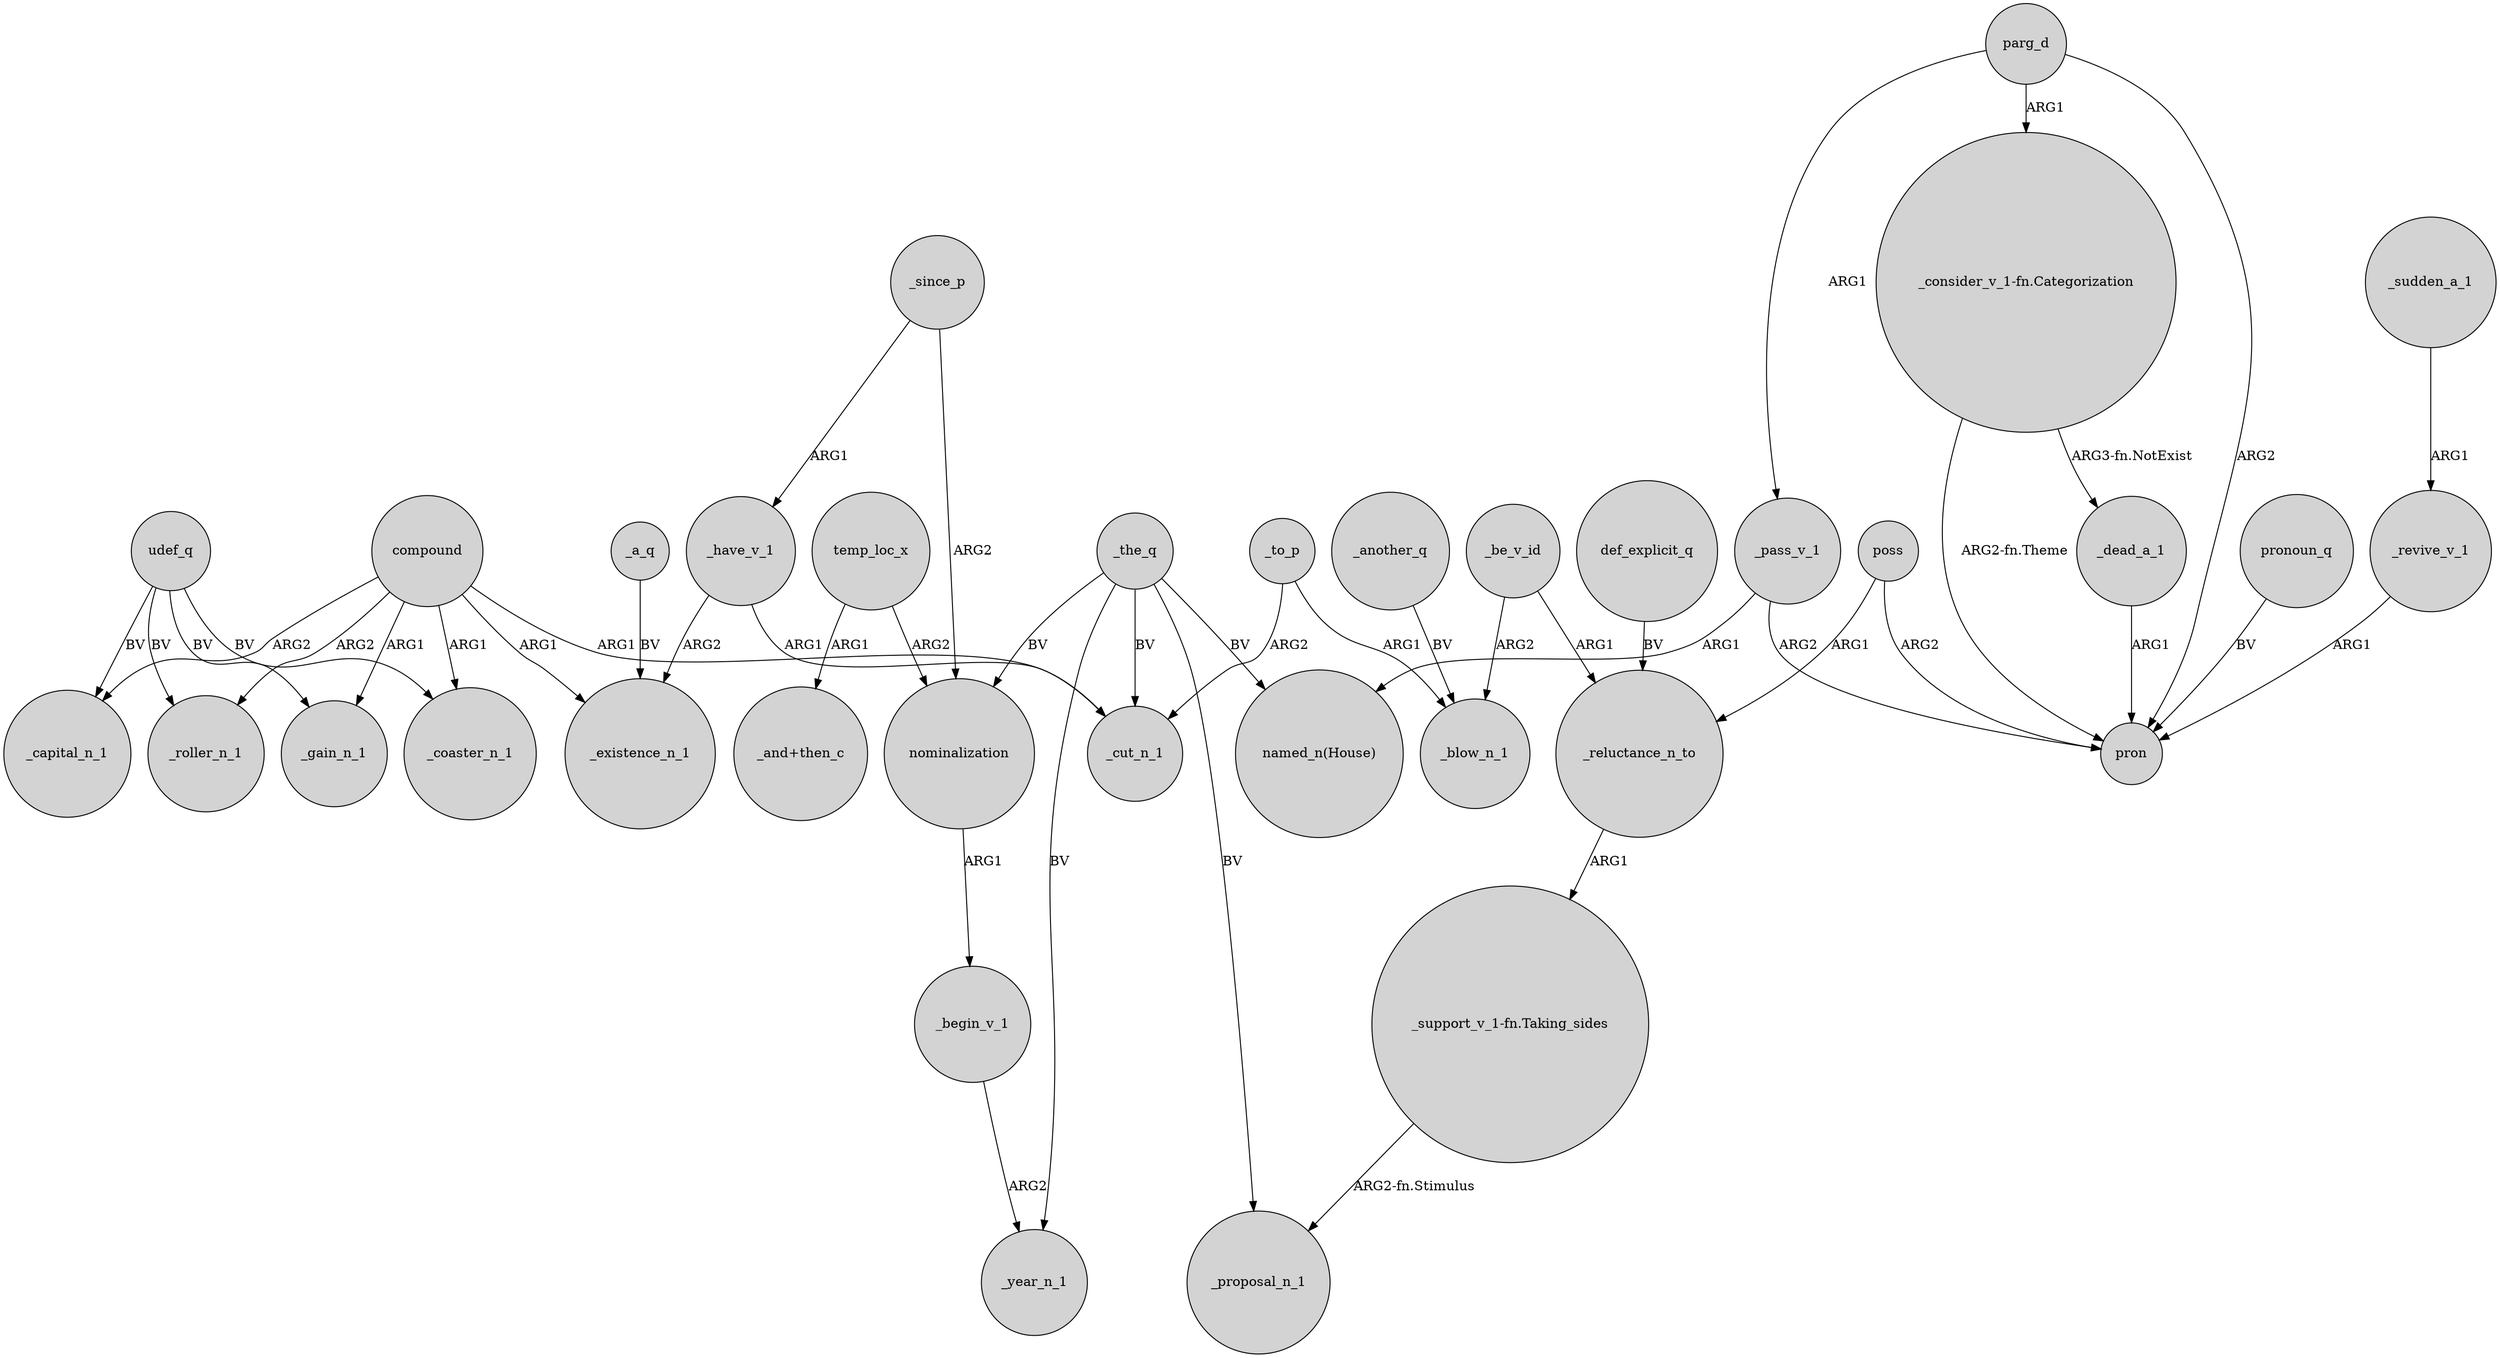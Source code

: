 digraph {
	node [shape=circle style=filled]
	_have_v_1 -> _existence_n_1 [label=ARG2]
	_begin_v_1 -> _year_n_1 [label=ARG2]
	_the_q -> _proposal_n_1 [label=BV]
	poss -> _reluctance_n_to [label=ARG1]
	compound -> _capital_n_1 [label=ARG2]
	_a_q -> _existence_n_1 [label=BV]
	poss -> pron [label=ARG2]
	_be_v_id -> _reluctance_n_to [label=ARG1]
	compound -> _roller_n_1 [label=ARG2]
	_dead_a_1 -> pron [label=ARG1]
	nominalization -> _begin_v_1 [label=ARG1]
	udef_q -> _gain_n_1 [label=BV]
	_pass_v_1 -> "named_n(House)" [label=ARG1]
	parg_d -> "_consider_v_1-fn.Categorization" [label=ARG1]
	udef_q -> _roller_n_1 [label=BV]
	parg_d -> _pass_v_1 [label=ARG1]
	_the_q -> _cut_n_1 [label=BV]
	temp_loc_x -> nominalization [label=ARG2]
	_another_q -> _blow_n_1 [label=BV]
	_to_p -> _cut_n_1 [label=ARG2]
	_the_q -> "named_n(House)" [label=BV]
	compound -> _coaster_n_1 [label=ARG1]
	parg_d -> pron [label=ARG2]
	pronoun_q -> pron [label=BV]
	_pass_v_1 -> pron [label=ARG2]
	temp_loc_x -> "_and+then_c" [label=ARG1]
	compound -> _cut_n_1 [label=ARG1]
	_reluctance_n_to -> "_support_v_1-fn.Taking_sides" [label=ARG1]
	_revive_v_1 -> pron [label=ARG1]
	def_explicit_q -> _reluctance_n_to [label=BV]
	_to_p -> _blow_n_1 [label=ARG1]
	_be_v_id -> _blow_n_1 [label=ARG2]
	"_consider_v_1-fn.Categorization" -> pron [label="ARG2-fn.Theme"]
	_the_q -> _year_n_1 [label=BV]
	_sudden_a_1 -> _revive_v_1 [label=ARG1]
	"_support_v_1-fn.Taking_sides" -> _proposal_n_1 [label="ARG2-fn.Stimulus"]
	compound -> _gain_n_1 [label=ARG1]
	udef_q -> _coaster_n_1 [label=BV]
	_have_v_1 -> _cut_n_1 [label=ARG1]
	_since_p -> nominalization [label=ARG2]
	compound -> _existence_n_1 [label=ARG1]
	_since_p -> _have_v_1 [label=ARG1]
	"_consider_v_1-fn.Categorization" -> _dead_a_1 [label="ARG3-fn.NotExist"]
	_the_q -> nominalization [label=BV]
	udef_q -> _capital_n_1 [label=BV]
}
